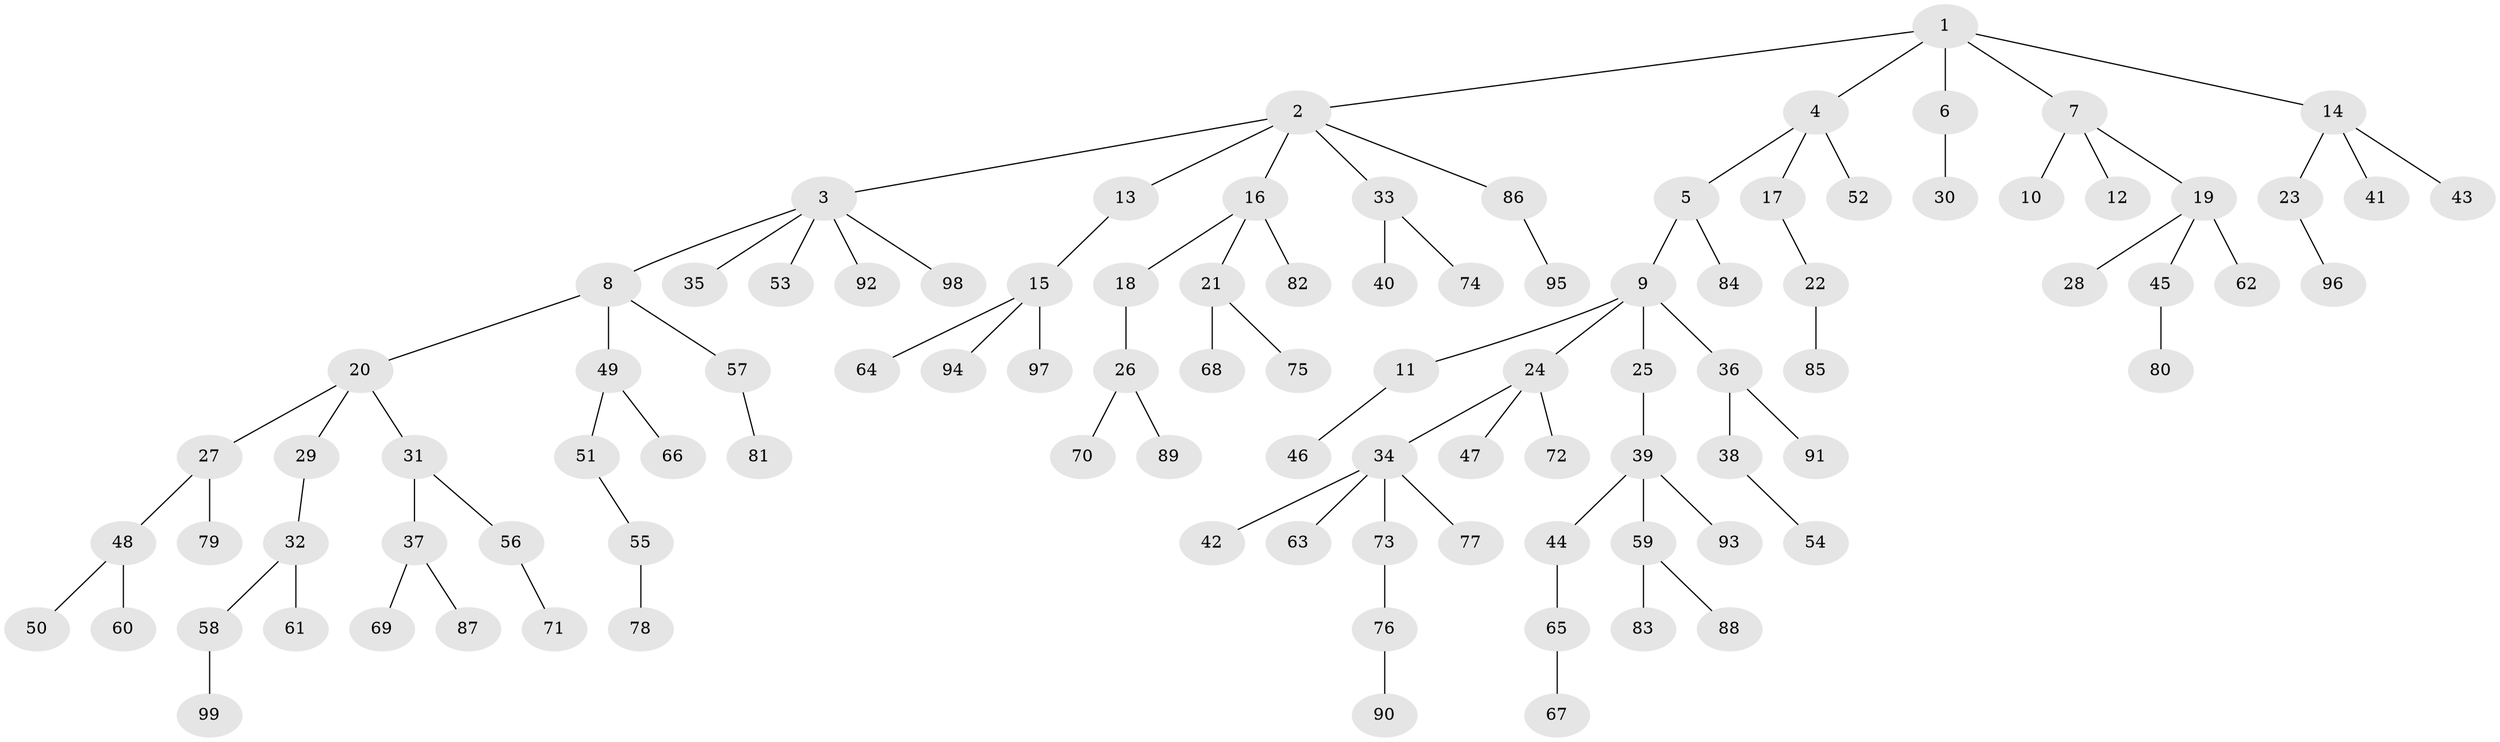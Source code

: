 // Generated by graph-tools (version 1.1) at 2025/52/03/09/25 04:52:49]
// undirected, 99 vertices, 98 edges
graph export_dot {
graph [start="1"]
  node [color=gray90,style=filled];
  1;
  2;
  3;
  4;
  5;
  6;
  7;
  8;
  9;
  10;
  11;
  12;
  13;
  14;
  15;
  16;
  17;
  18;
  19;
  20;
  21;
  22;
  23;
  24;
  25;
  26;
  27;
  28;
  29;
  30;
  31;
  32;
  33;
  34;
  35;
  36;
  37;
  38;
  39;
  40;
  41;
  42;
  43;
  44;
  45;
  46;
  47;
  48;
  49;
  50;
  51;
  52;
  53;
  54;
  55;
  56;
  57;
  58;
  59;
  60;
  61;
  62;
  63;
  64;
  65;
  66;
  67;
  68;
  69;
  70;
  71;
  72;
  73;
  74;
  75;
  76;
  77;
  78;
  79;
  80;
  81;
  82;
  83;
  84;
  85;
  86;
  87;
  88;
  89;
  90;
  91;
  92;
  93;
  94;
  95;
  96;
  97;
  98;
  99;
  1 -- 2;
  1 -- 4;
  1 -- 6;
  1 -- 7;
  1 -- 14;
  2 -- 3;
  2 -- 13;
  2 -- 16;
  2 -- 33;
  2 -- 86;
  3 -- 8;
  3 -- 35;
  3 -- 53;
  3 -- 92;
  3 -- 98;
  4 -- 5;
  4 -- 17;
  4 -- 52;
  5 -- 9;
  5 -- 84;
  6 -- 30;
  7 -- 10;
  7 -- 12;
  7 -- 19;
  8 -- 20;
  8 -- 49;
  8 -- 57;
  9 -- 11;
  9 -- 24;
  9 -- 25;
  9 -- 36;
  11 -- 46;
  13 -- 15;
  14 -- 23;
  14 -- 41;
  14 -- 43;
  15 -- 64;
  15 -- 94;
  15 -- 97;
  16 -- 18;
  16 -- 21;
  16 -- 82;
  17 -- 22;
  18 -- 26;
  19 -- 28;
  19 -- 45;
  19 -- 62;
  20 -- 27;
  20 -- 29;
  20 -- 31;
  21 -- 68;
  21 -- 75;
  22 -- 85;
  23 -- 96;
  24 -- 34;
  24 -- 47;
  24 -- 72;
  25 -- 39;
  26 -- 70;
  26 -- 89;
  27 -- 48;
  27 -- 79;
  29 -- 32;
  31 -- 37;
  31 -- 56;
  32 -- 58;
  32 -- 61;
  33 -- 40;
  33 -- 74;
  34 -- 42;
  34 -- 63;
  34 -- 73;
  34 -- 77;
  36 -- 38;
  36 -- 91;
  37 -- 69;
  37 -- 87;
  38 -- 54;
  39 -- 44;
  39 -- 59;
  39 -- 93;
  44 -- 65;
  45 -- 80;
  48 -- 50;
  48 -- 60;
  49 -- 51;
  49 -- 66;
  51 -- 55;
  55 -- 78;
  56 -- 71;
  57 -- 81;
  58 -- 99;
  59 -- 83;
  59 -- 88;
  65 -- 67;
  73 -- 76;
  76 -- 90;
  86 -- 95;
}
